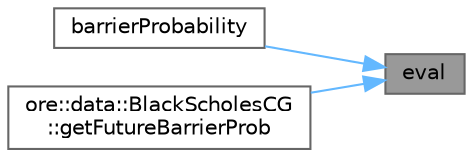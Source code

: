 digraph "eval"
{
 // INTERACTIVE_SVG=YES
 // LATEX_PDF_SIZE
  bgcolor="transparent";
  edge [fontname=Helvetica,fontsize=10,labelfontname=Helvetica,labelfontsize=10];
  node [fontname=Helvetica,fontsize=10,shape=box,height=0.2,width=0.4];
  rankdir="RL";
  Node1 [label="eval",height=0.2,width=0.4,color="gray40", fillcolor="grey60", style="filled", fontcolor="black",tooltip=" "];
  Node1 -> Node2 [dir="back",color="steelblue1",style="solid"];
  Node2 [label="barrierProbability",height=0.2,width=0.4,color="grey40", fillcolor="white", style="filled",URL="$classore_1_1data_1_1_model_c_g_impl.html#a935b238fcd1d59e45582e83c9de40ba8",tooltip=" "];
  Node1 -> Node3 [dir="back",color="steelblue1",style="solid"];
  Node3 [label="ore::data::BlackScholesCG\l::getFutureBarrierProb",height=0.2,width=0.4,color="grey40", fillcolor="white", style="filled",URL="$classore_1_1data_1_1_black_scholes_c_g.html#a4881d30442518e57e72ec865222d5940",tooltip=" "];
}
